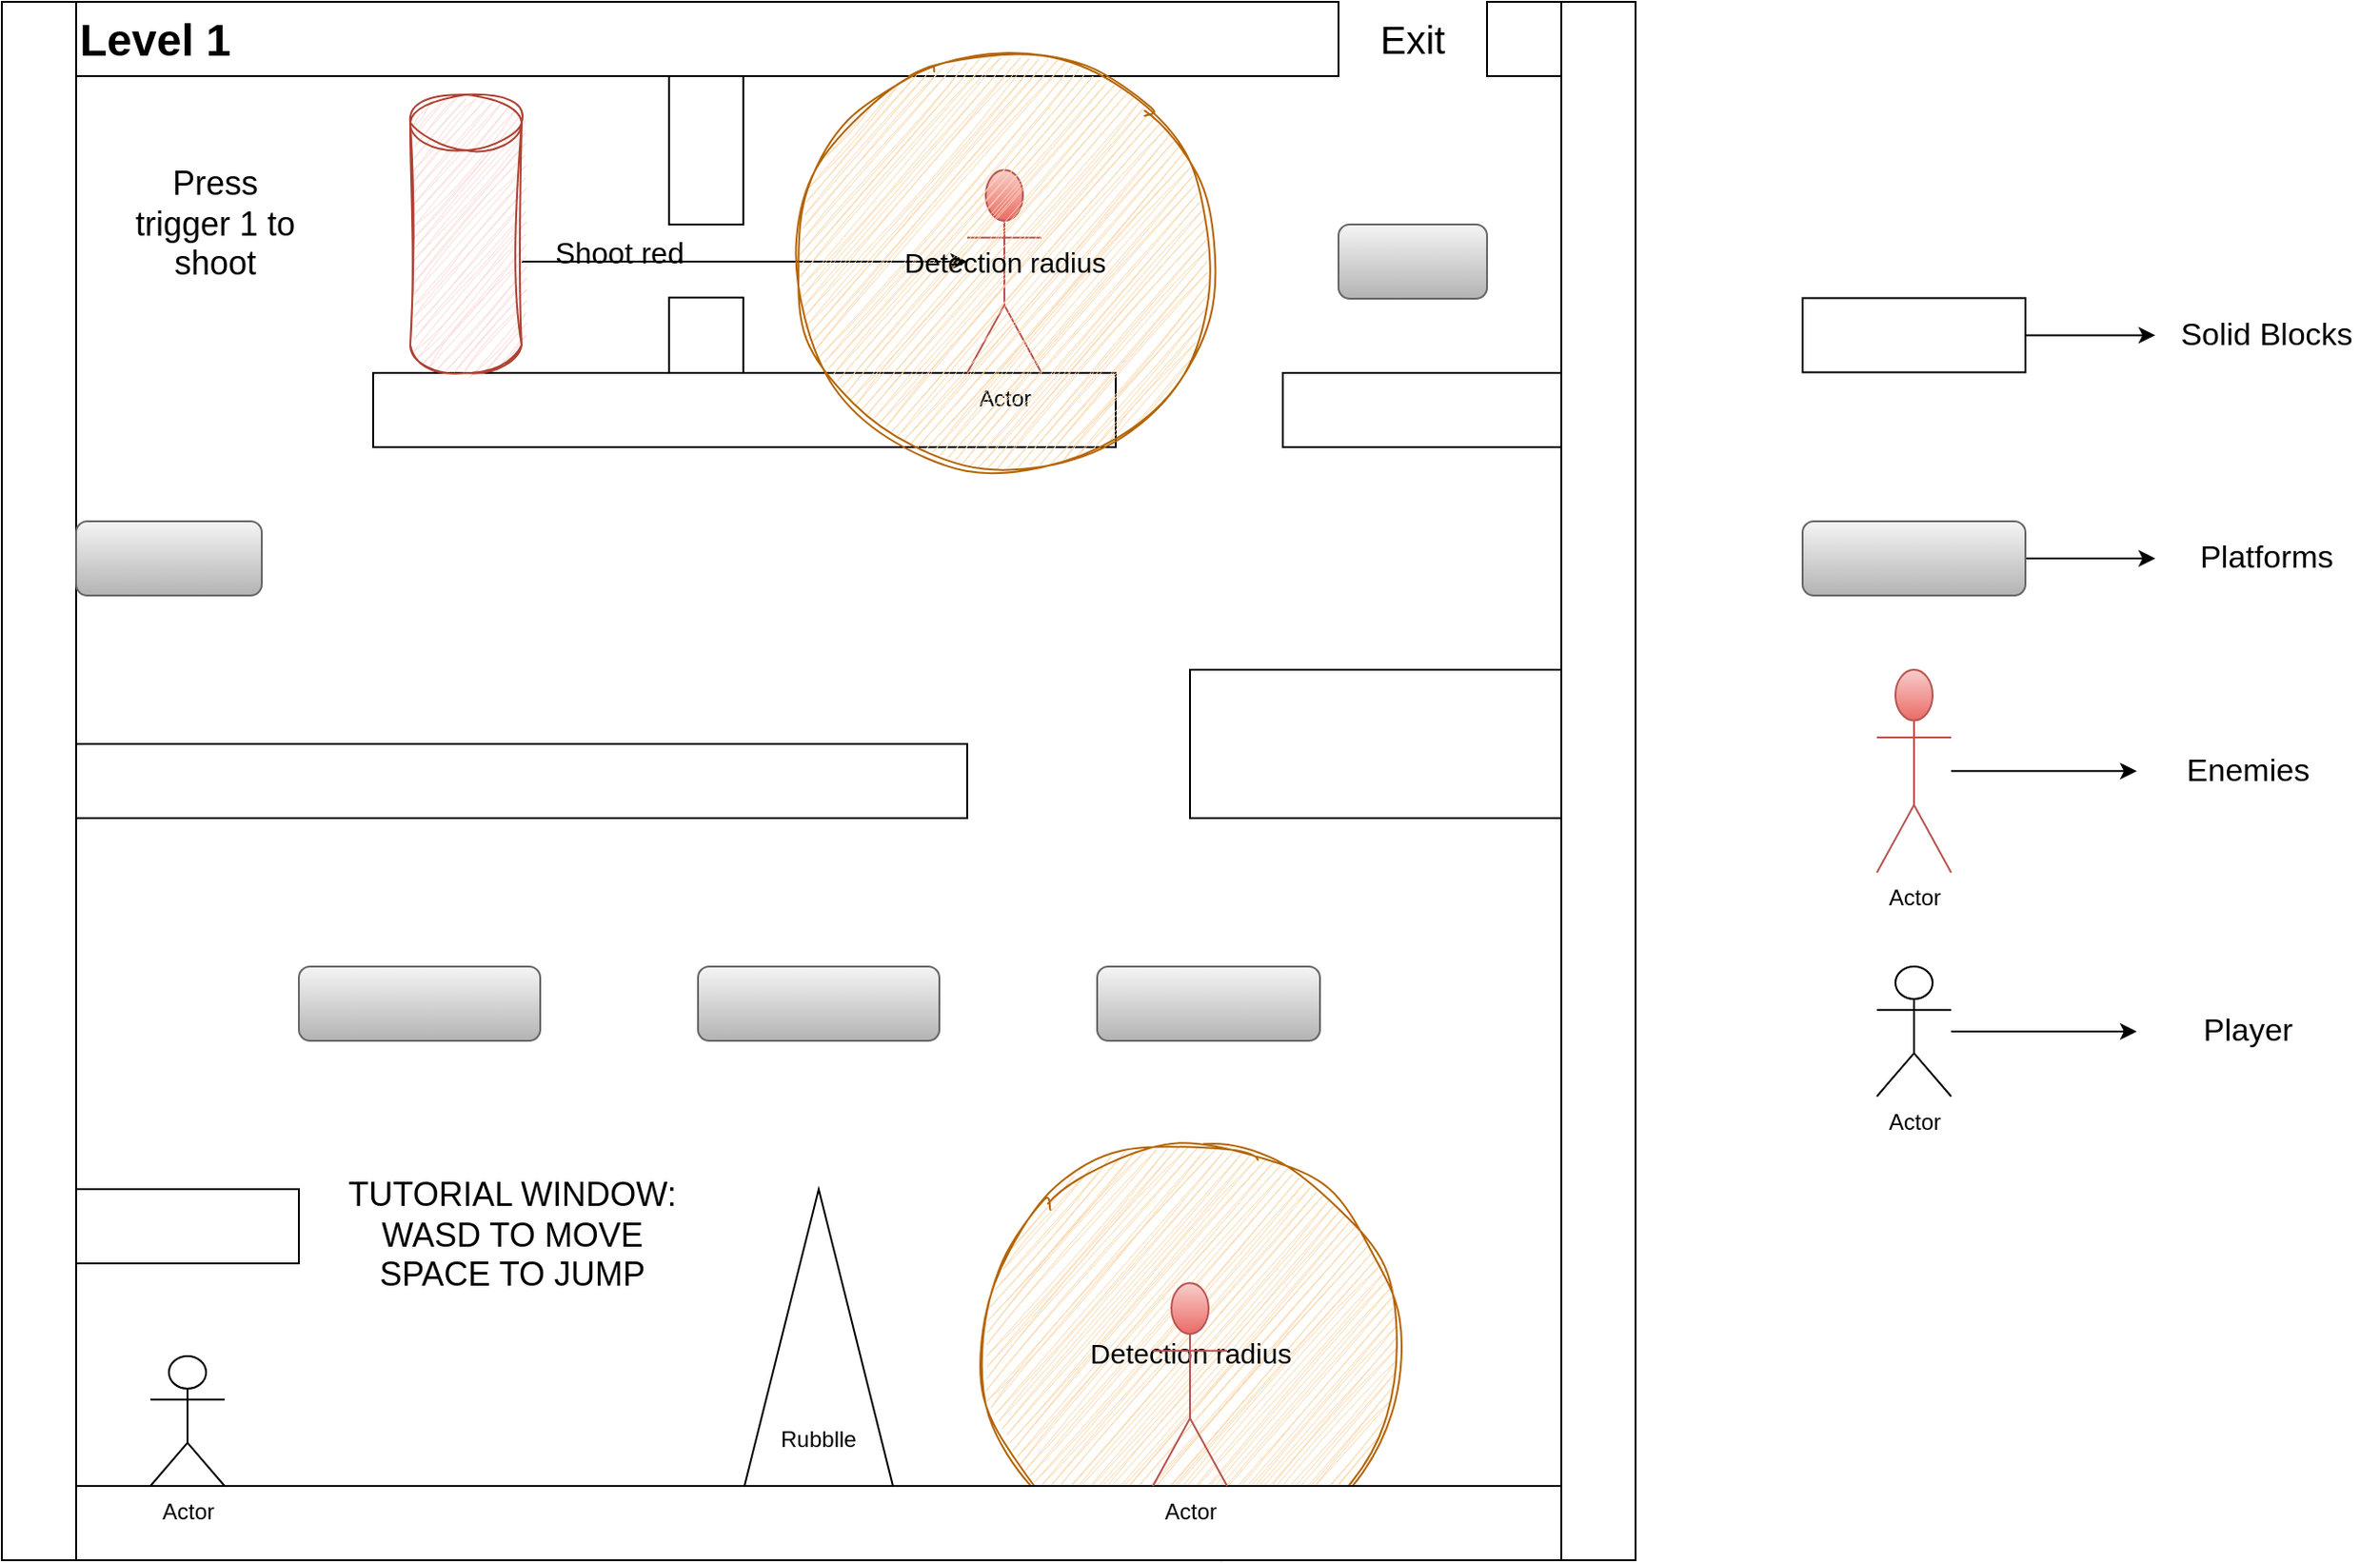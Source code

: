<mxfile version="24.4.9" type="device" pages="2">
  <diagram name="Page-1" id="8FTzDNvuM8sQC45usiKm">
    <mxGraphModel dx="1685" dy="869" grid="1" gridSize="10" guides="1" tooltips="1" connect="1" arrows="1" fold="1" page="1" pageScale="1" pageWidth="850" pageHeight="1100" math="0" shadow="0">
      <root>
        <mxCell id="0" />
        <mxCell id="1" parent="0" />
        <mxCell id="CszQ9GpSS3QGuANNsZSQ-55" value="&lt;font style=&quot;font-size: 15px;&quot;&gt;Detection radius&lt;/font&gt;" style="ellipse;whiteSpace=wrap;html=1;aspect=fixed;shadow=0;fillColor=#fad7ac;sketch=1;curveFitting=1;jiggle=2;strokeColor=#b46504;" vertex="1" parent="1">
          <mxGeometry x="527.5" y="615" width="225" height="225" as="geometry" />
        </mxCell>
        <mxCell id="y4vut1xwsYRLtzIjSQgU-1" value="" style="rounded=0;whiteSpace=wrap;html=1;" parent="1" vertex="1">
          <mxGeometry x="40" y="800" width="800" height="40" as="geometry" />
        </mxCell>
        <mxCell id="CszQ9GpSS3QGuANNsZSQ-2" value="" style="rounded=0;whiteSpace=wrap;html=1;rotation=-90;" vertex="1" parent="1">
          <mxGeometry x="440" y="400" width="840" height="40" as="geometry" />
        </mxCell>
        <mxCell id="CszQ9GpSS3QGuANNsZSQ-3" value="" style="rounded=0;whiteSpace=wrap;html=1;" vertex="1" parent="1">
          <mxGeometry x="40" width="680" height="40" as="geometry" />
        </mxCell>
        <mxCell id="CszQ9GpSS3QGuANNsZSQ-4" value="" style="rounded=0;whiteSpace=wrap;html=1;rotation=-90;" vertex="1" parent="1">
          <mxGeometry x="-400" y="400" width="840" height="40" as="geometry" />
        </mxCell>
        <mxCell id="CszQ9GpSS3QGuANNsZSQ-5" value="" style="rounded=0;whiteSpace=wrap;html=1;" vertex="1" parent="1">
          <mxGeometry x="800" width="40" height="40" as="geometry" />
        </mxCell>
        <mxCell id="CszQ9GpSS3QGuANNsZSQ-6" value="&lt;font style=&quot;font-size: 21px;&quot;&gt;Exit&lt;/font&gt;" style="text;html=1;align=center;verticalAlign=middle;whiteSpace=wrap;rounded=0;" vertex="1" parent="1">
          <mxGeometry x="720" width="80" height="40" as="geometry" />
        </mxCell>
        <mxCell id="CszQ9GpSS3QGuANNsZSQ-7" value="" style="rounded=0;whiteSpace=wrap;html=1;rotation=-90;" vertex="1" parent="1">
          <mxGeometry x="339.38" y="60.01" width="80" height="40" as="geometry" />
        </mxCell>
        <mxCell id="CszQ9GpSS3QGuANNsZSQ-8" value="" style="rounded=0;whiteSpace=wrap;html=1;" vertex="1" parent="1">
          <mxGeometry x="200" y="200" width="400" height="40" as="geometry" />
        </mxCell>
        <mxCell id="CszQ9GpSS3QGuANNsZSQ-10" value="" style="rounded=0;whiteSpace=wrap;html=1;" vertex="1" parent="1">
          <mxGeometry x="690" y="200" width="150" height="40" as="geometry" />
        </mxCell>
        <mxCell id="CszQ9GpSS3QGuANNsZSQ-11" value="" style="rounded=0;whiteSpace=wrap;html=1;" vertex="1" parent="1">
          <mxGeometry x="40" y="400" width="480" height="40" as="geometry" />
        </mxCell>
        <mxCell id="CszQ9GpSS3QGuANNsZSQ-12" value="" style="rounded=0;whiteSpace=wrap;html=1;" vertex="1" parent="1">
          <mxGeometry x="640" y="360" width="200" height="80" as="geometry" />
        </mxCell>
        <mxCell id="CszQ9GpSS3QGuANNsZSQ-13" value="Actor" style="shape=umlActor;verticalLabelPosition=bottom;verticalAlign=top;html=1;outlineConnect=0;fillColor=#f8cecc;strokeColor=#b85450;gradientColor=#ea6b66;" vertex="1" parent="1">
          <mxGeometry x="520" y="90.63" width="40" height="109.37" as="geometry" />
        </mxCell>
        <mxCell id="CszQ9GpSS3QGuANNsZSQ-17" value="" style="rounded=1;whiteSpace=wrap;html=1;fillColor=#f5f5f5;strokeColor=#666666;gradientColor=#b3b3b3;" vertex="1" parent="1">
          <mxGeometry x="40" y="280" width="100" height="40" as="geometry" />
        </mxCell>
        <mxCell id="CszQ9GpSS3QGuANNsZSQ-18" value="" style="rounded=1;whiteSpace=wrap;html=1;fillColor=#f5f5f5;strokeColor=#666666;gradientColor=#b3b3b3;" vertex="1" parent="1">
          <mxGeometry x="720" y="120" width="80" height="40" as="geometry" />
        </mxCell>
        <mxCell id="CszQ9GpSS3QGuANNsZSQ-20" value="" style="rounded=1;whiteSpace=wrap;html=1;fillColor=#f5f5f5;strokeColor=#666666;gradientColor=#b3b3b3;" vertex="1" parent="1">
          <mxGeometry x="590" y="520" width="120" height="40" as="geometry" />
        </mxCell>
        <mxCell id="CszQ9GpSS3QGuANNsZSQ-21" value="Actor" style="shape=umlActor;verticalLabelPosition=bottom;verticalAlign=top;html=1;outlineConnect=0;fillColor=none;strokeColor=default;shadow=0;" vertex="1" parent="1">
          <mxGeometry x="80" y="730" width="40" height="70" as="geometry" />
        </mxCell>
        <mxCell id="CszQ9GpSS3QGuANNsZSQ-22" value="Actor" style="shape=umlActor;verticalLabelPosition=bottom;verticalAlign=top;html=1;outlineConnect=0;fillColor=#f8cecc;strokeColor=#b85450;gradientColor=#ea6b66;" vertex="1" parent="1">
          <mxGeometry x="620" y="690.63" width="40" height="109.37" as="geometry" />
        </mxCell>
        <mxCell id="CszQ9GpSS3QGuANNsZSQ-23" value="" style="triangle;whiteSpace=wrap;html=1;rotation=-90;" vertex="1" parent="1">
          <mxGeometry x="360" y="680" width="160" height="80" as="geometry" />
        </mxCell>
        <mxCell id="CszQ9GpSS3QGuANNsZSQ-24" value="Rubblle" style="text;html=1;align=center;verticalAlign=middle;whiteSpace=wrap;rounded=0;" vertex="1" parent="1">
          <mxGeometry x="410" y="760" width="60" height="30" as="geometry" />
        </mxCell>
        <mxCell id="CszQ9GpSS3QGuANNsZSQ-25" value="" style="rounded=1;whiteSpace=wrap;html=1;fillColor=#f5f5f5;strokeColor=#666666;gradientColor=#b3b3b3;" vertex="1" parent="1">
          <mxGeometry x="160" y="520" width="130" height="40" as="geometry" />
        </mxCell>
        <mxCell id="CszQ9GpSS3QGuANNsZSQ-26" value="" style="rounded=1;whiteSpace=wrap;html=1;fillColor=#f5f5f5;strokeColor=#666666;gradientColor=#b3b3b3;" vertex="1" parent="1">
          <mxGeometry x="375" y="520" width="130" height="40" as="geometry" />
        </mxCell>
        <mxCell id="CszQ9GpSS3QGuANNsZSQ-27" value="" style="rounded=0;whiteSpace=wrap;html=1;" vertex="1" parent="1">
          <mxGeometry x="40" y="640" width="120" height="40" as="geometry" />
        </mxCell>
        <mxCell id="CszQ9GpSS3QGuANNsZSQ-30" value="" style="rounded=0;whiteSpace=wrap;html=1;rotation=-90;" vertex="1" parent="1">
          <mxGeometry x="359.07" y="159.69" width="40.62" height="40" as="geometry" />
        </mxCell>
        <mxCell id="CszQ9GpSS3QGuANNsZSQ-33" style="edgeStyle=orthogonalEdgeStyle;rounded=0;orthogonalLoop=1;jettySize=auto;html=1;" edge="1" parent="1" source="CszQ9GpSS3QGuANNsZSQ-32" target="CszQ9GpSS3QGuANNsZSQ-13">
          <mxGeometry relative="1" as="geometry">
            <Array as="points">
              <mxPoint x="430" y="140" />
              <mxPoint x="430" y="140" />
            </Array>
          </mxGeometry>
        </mxCell>
        <mxCell id="CszQ9GpSS3QGuANNsZSQ-32" value="" style="shape=cylinder3;whiteSpace=wrap;html=1;boundedLbl=1;backgroundOutline=1;size=15;fillColor=#fad9d5;strokeColor=#ae4132;sketch=1;curveFitting=1;jiggle=2;" vertex="1" parent="1">
          <mxGeometry x="220" y="50" width="60" height="150" as="geometry" />
        </mxCell>
        <mxCell id="CszQ9GpSS3QGuANNsZSQ-34" value="&lt;font style=&quot;font-size: 16px;&quot;&gt;Shoot red&amp;nbsp;&lt;/font&gt;" style="text;html=1;align=center;verticalAlign=middle;whiteSpace=wrap;rounded=0;" vertex="1" parent="1">
          <mxGeometry x="290" y="120" width="90" height="30" as="geometry" />
        </mxCell>
        <mxCell id="CszQ9GpSS3QGuANNsZSQ-39" value="&lt;h1 style=&quot;margin-top: 0px;&quot;&gt;Level 1&lt;/h1&gt;&lt;p&gt;&lt;br&gt;&lt;/p&gt;" style="text;html=1;whiteSpace=wrap;overflow=hidden;rounded=0;" vertex="1" parent="1">
          <mxGeometry x="40" width="180" height="40" as="geometry" />
        </mxCell>
        <mxCell id="CszQ9GpSS3QGuANNsZSQ-40" value="&lt;font style=&quot;font-size: 18px;&quot;&gt;TUTORIAL WINDOW:&lt;br&gt;WASD TO MOVE&lt;br&gt;SPACE TO JUMP&lt;/font&gt;" style="text;html=1;align=center;verticalAlign=middle;whiteSpace=wrap;rounded=0;" vertex="1" parent="1">
          <mxGeometry x="180" y="610" width="190" height="110" as="geometry" />
        </mxCell>
        <mxCell id="CszQ9GpSS3QGuANNsZSQ-41" value="&lt;font style=&quot;font-size: 18px;&quot;&gt;Press trigger 1 to shoot&lt;/font&gt;" style="text;html=1;align=center;verticalAlign=middle;whiteSpace=wrap;rounded=0;" vertex="1" parent="1">
          <mxGeometry x="70" y="80" width="90" height="80" as="geometry" />
        </mxCell>
        <mxCell id="CszQ9GpSS3QGuANNsZSQ-54" style="edgeStyle=orthogonalEdgeStyle;rounded=0;orthogonalLoop=1;jettySize=auto;html=1;" edge="1" parent="1" source="CszQ9GpSS3QGuANNsZSQ-42" target="CszQ9GpSS3QGuANNsZSQ-46">
          <mxGeometry relative="1" as="geometry" />
        </mxCell>
        <mxCell id="CszQ9GpSS3QGuANNsZSQ-42" value="" style="rounded=0;whiteSpace=wrap;html=1;" vertex="1" parent="1">
          <mxGeometry x="970" y="159.69" width="120" height="40" as="geometry" />
        </mxCell>
        <mxCell id="CszQ9GpSS3QGuANNsZSQ-53" style="edgeStyle=orthogonalEdgeStyle;rounded=0;orthogonalLoop=1;jettySize=auto;html=1;" edge="1" parent="1" source="CszQ9GpSS3QGuANNsZSQ-43" target="CszQ9GpSS3QGuANNsZSQ-47">
          <mxGeometry relative="1" as="geometry" />
        </mxCell>
        <mxCell id="CszQ9GpSS3QGuANNsZSQ-43" value="" style="rounded=1;whiteSpace=wrap;html=1;fillColor=#f5f5f5;strokeColor=#666666;gradientColor=#b3b3b3;" vertex="1" parent="1">
          <mxGeometry x="970" y="280" width="120" height="40" as="geometry" />
        </mxCell>
        <mxCell id="CszQ9GpSS3QGuANNsZSQ-52" style="edgeStyle=orthogonalEdgeStyle;rounded=0;orthogonalLoop=1;jettySize=auto;html=1;" edge="1" parent="1" source="CszQ9GpSS3QGuANNsZSQ-44" target="CszQ9GpSS3QGuANNsZSQ-48">
          <mxGeometry relative="1" as="geometry" />
        </mxCell>
        <mxCell id="CszQ9GpSS3QGuANNsZSQ-44" value="Actor" style="shape=umlActor;verticalLabelPosition=bottom;verticalAlign=top;html=1;outlineConnect=0;fillColor=#f8cecc;strokeColor=#b85450;gradientColor=#ea6b66;" vertex="1" parent="1">
          <mxGeometry x="1010" y="360" width="40" height="109.37" as="geometry" />
        </mxCell>
        <mxCell id="CszQ9GpSS3QGuANNsZSQ-51" style="edgeStyle=orthogonalEdgeStyle;rounded=0;orthogonalLoop=1;jettySize=auto;html=1;" edge="1" parent="1" source="CszQ9GpSS3QGuANNsZSQ-45" target="CszQ9GpSS3QGuANNsZSQ-49">
          <mxGeometry relative="1" as="geometry" />
        </mxCell>
        <mxCell id="CszQ9GpSS3QGuANNsZSQ-45" value="Actor" style="shape=umlActor;verticalLabelPosition=bottom;verticalAlign=top;html=1;outlineConnect=0;fillColor=none;strokeColor=default;shadow=0;" vertex="1" parent="1">
          <mxGeometry x="1010" y="520" width="40" height="70" as="geometry" />
        </mxCell>
        <mxCell id="CszQ9GpSS3QGuANNsZSQ-46" value="&lt;font style=&quot;font-size: 17px;&quot;&gt;Solid Blocks&lt;/font&gt;" style="text;html=1;align=center;verticalAlign=middle;whiteSpace=wrap;rounded=0;" vertex="1" parent="1">
          <mxGeometry x="1160" y="164.69" width="120" height="30" as="geometry" />
        </mxCell>
        <mxCell id="CszQ9GpSS3QGuANNsZSQ-47" value="&lt;font style=&quot;font-size: 17px;&quot;&gt;Platforms&lt;/font&gt;" style="text;html=1;align=center;verticalAlign=middle;whiteSpace=wrap;rounded=0;" vertex="1" parent="1">
          <mxGeometry x="1160" y="285" width="120" height="30" as="geometry" />
        </mxCell>
        <mxCell id="CszQ9GpSS3QGuANNsZSQ-48" value="&lt;font style=&quot;font-size: 17px;&quot;&gt;Enemies&lt;/font&gt;" style="text;html=1;align=center;verticalAlign=middle;whiteSpace=wrap;rounded=0;" vertex="1" parent="1">
          <mxGeometry x="1150" y="399.69" width="120" height="30" as="geometry" />
        </mxCell>
        <mxCell id="CszQ9GpSS3QGuANNsZSQ-49" value="&lt;font style=&quot;font-size: 17px;&quot;&gt;Player&lt;/font&gt;" style="text;html=1;align=center;verticalAlign=middle;whiteSpace=wrap;rounded=0;" vertex="1" parent="1">
          <mxGeometry x="1150" y="540" width="120" height="30" as="geometry" />
        </mxCell>
        <mxCell id="CszQ9GpSS3QGuANNsZSQ-56" value="&lt;font style=&quot;font-size: 15px;&quot;&gt;Detection radius&lt;/font&gt;" style="ellipse;whiteSpace=wrap;html=1;aspect=fixed;shadow=0;fillColor=#fad7ac;sketch=1;curveFitting=1;jiggle=2;strokeColor=#b46504;" vertex="1" parent="1">
          <mxGeometry x="427.5" y="27.5" width="225" height="225" as="geometry" />
        </mxCell>
      </root>
    </mxGraphModel>
  </diagram>
  <diagram id="qVbyO26aUY9yAsBZumLY" name="Page-2">
    <mxGraphModel dx="1685" dy="869" grid="1" gridSize="10" guides="1" tooltips="1" connect="1" arrows="1" fold="1" page="1" pageScale="1" pageWidth="850" pageHeight="1100" math="0" shadow="0">
      <root>
        <mxCell id="0" />
        <mxCell id="1" parent="0" />
        <mxCell id="zTUaWO1CsLKPoRh33d7K-1" value="" style="rounded=0;whiteSpace=wrap;html=1;" vertex="1" parent="1">
          <mxGeometry x="40" y="800" width="670" height="40" as="geometry" />
        </mxCell>
        <mxCell id="zTUaWO1CsLKPoRh33d7K-2" value="" style="rounded=0;whiteSpace=wrap;html=1;rotation=-90;" vertex="1" parent="1">
          <mxGeometry x="440" y="400" width="840" height="40" as="geometry" />
        </mxCell>
        <mxCell id="zTUaWO1CsLKPoRh33d7K-3" value="" style="rounded=0;whiteSpace=wrap;html=1;" vertex="1" parent="1">
          <mxGeometry x="40" width="360" height="40" as="geometry" />
        </mxCell>
        <mxCell id="zTUaWO1CsLKPoRh33d7K-4" value="" style="rounded=0;whiteSpace=wrap;html=1;rotation=-90;" vertex="1" parent="1">
          <mxGeometry x="-400" y="400" width="840" height="40" as="geometry" />
        </mxCell>
        <mxCell id="zTUaWO1CsLKPoRh33d7K-5" value="" style="rounded=0;whiteSpace=wrap;html=1;" vertex="1" parent="1">
          <mxGeometry x="480" width="360" height="40" as="geometry" />
        </mxCell>
        <mxCell id="HPD71jSSJwNRyIHD9HhZ-1" value="&lt;h1 style=&quot;margin-top: 0px;&quot;&gt;Level 2&lt;/h1&gt;&lt;div&gt;&lt;br&gt;&lt;/div&gt;" style="text;html=1;whiteSpace=wrap;overflow=hidden;rounded=0;" vertex="1" parent="1">
          <mxGeometry x="40" width="180" height="40" as="geometry" />
        </mxCell>
        <mxCell id="py-dPy5ktfWFGSbdnnJj-1" value="&lt;font style=&quot;font-size: 21px;&quot;&gt;Exit&lt;/font&gt;" style="text;html=1;align=center;verticalAlign=middle;whiteSpace=wrap;rounded=0;" vertex="1" parent="1">
          <mxGeometry x="400" width="80" height="40" as="geometry" />
        </mxCell>
        <mxCell id="dycgMR121BdtzM1yIcLp-1" value="" style="rounded=1;whiteSpace=wrap;html=1;fillColor=#f5f5f5;strokeColor=#666666;gradientColor=#b3b3b3;" vertex="1" parent="1">
          <mxGeometry x="220" y="600" width="100" height="40" as="geometry" />
        </mxCell>
        <mxCell id="dycgMR121BdtzM1yIcLp-2" value="" style="rounded=0;whiteSpace=wrap;html=1;" vertex="1" parent="1">
          <mxGeometry x="800" y="800" width="40" height="40" as="geometry" />
        </mxCell>
        <mxCell id="ESfaqWXl8yxCb0UThzvr-1" value="" style="rounded=0;whiteSpace=wrap;html=1;" vertex="1" parent="1">
          <mxGeometry x="710" y="800" width="90" height="40" as="geometry" />
        </mxCell>
        <mxCell id="2X6sF0WocJp9ePP195fg-1" value="Actor" style="shape=umlActor;verticalLabelPosition=bottom;verticalAlign=top;html=1;outlineConnect=0;fillColor=none;strokeColor=default;shadow=0;" vertex="1" parent="1">
          <mxGeometry x="735" y="720" width="40" height="70" as="geometry" />
        </mxCell>
        <mxCell id="2X6sF0WocJp9ePP195fg-2" value="" style="rounded=1;whiteSpace=wrap;html=1;fillColor=#f5f5f5;strokeColor=#666666;gradientColor=#b3b3b3;" vertex="1" parent="1">
          <mxGeometry x="390" y="690" width="100" height="40" as="geometry" />
        </mxCell>
        <mxCell id="2X6sF0WocJp9ePP195fg-3" value="" style="rounded=1;whiteSpace=wrap;html=1;fillColor=#f5f5f5;strokeColor=#666666;gradientColor=#b3b3b3;" vertex="1" parent="1">
          <mxGeometry x="560" y="600" width="100" height="40" as="geometry" />
        </mxCell>
        <mxCell id="gswvvjSvo74UUcyaMJbd-1" value="" style="rounded=1;whiteSpace=wrap;html=1;fillColor=#f5f5f5;strokeColor=#666666;gradientColor=#b3b3b3;" vertex="1" parent="1">
          <mxGeometry x="320" y="510" width="240" height="40" as="geometry" />
        </mxCell>
        <mxCell id="gswvvjSvo74UUcyaMJbd-2" value="" style="rounded=1;whiteSpace=wrap;html=1;fillColor=#f5f5f5;strokeColor=#666666;gradientColor=#b3b3b3;" vertex="1" parent="1">
          <mxGeometry x="70" y="267.5" width="100" height="40" as="geometry" />
        </mxCell>
        <mxCell id="gswvvjSvo74UUcyaMJbd-3" value="" style="rounded=1;whiteSpace=wrap;html=1;fillColor=#f5f5f5;strokeColor=#666666;gradientColor=#b3b3b3;" vertex="1" parent="1">
          <mxGeometry x="210" y="360.63" width="100" height="40" as="geometry" />
        </mxCell>
        <mxCell id="E7TswgdaqP64ouINd_bJ-1" value="&lt;font style=&quot;font-size: 15px;&quot;&gt;Detection radius&lt;/font&gt;" style="ellipse;whiteSpace=wrap;html=1;aspect=fixed;shadow=0;fillColor=#fad7ac;sketch=1;curveFitting=1;jiggle=2;strokeColor=#b46504;" vertex="1" parent="1">
          <mxGeometry x="325" y="325" width="225" height="225" as="geometry" />
        </mxCell>
        <mxCell id="E7TswgdaqP64ouINd_bJ-2" value="Actor" style="shape=umlActor;verticalLabelPosition=bottom;verticalAlign=top;html=1;outlineConnect=0;fillColor=#f8cecc;strokeColor=#b85450;gradientColor=#ea6b66;" vertex="1" parent="1">
          <mxGeometry x="417.5" y="400.63" width="40" height="109.37" as="geometry" />
        </mxCell>
        <mxCell id="PSTLotIkVV0KnsmYTcFG-1" value="" style="shape=cylinder3;whiteSpace=wrap;html=1;boundedLbl=1;backgroundOutline=1;size=15;fillColor=#fad9d5;strokeColor=#ae4132;sketch=1;curveFitting=1;jiggle=2;" vertex="1" parent="1">
          <mxGeometry x="590" y="40" width="60" height="360" as="geometry" />
        </mxCell>
        <mxCell id="PSTLotIkVV0KnsmYTcFG-3" value="" style="rounded=0;whiteSpace=wrap;html=1;" vertex="1" parent="1">
          <mxGeometry x="560" y="400" width="120" height="40" as="geometry" />
        </mxCell>
        <mxCell id="PSTLotIkVV0KnsmYTcFG-4" value="" style="rounded=1;whiteSpace=wrap;html=1;fillColor=#f5f5f5;strokeColor=#666666;gradientColor=#b3b3b3;" vertex="1" parent="1">
          <mxGeometry x="700" y="500" width="100" height="40" as="geometry" />
        </mxCell>
        <mxCell id="PSTLotIkVV0KnsmYTcFG-5" value="" style="rounded=1;whiteSpace=wrap;html=1;fillColor=#f5f5f5;strokeColor=#666666;gradientColor=#b3b3b3;" vertex="1" parent="1">
          <mxGeometry x="80" y="480" width="100" height="40" as="geometry" />
        </mxCell>
        <mxCell id="PSTLotIkVV0KnsmYTcFG-6" value="" style="rounded=1;whiteSpace=wrap;html=1;fillColor=#f5f5f5;strokeColor=#666666;gradientColor=#b3b3b3;" vertex="1" parent="1">
          <mxGeometry x="390" y="120" width="100" height="40" as="geometry" />
        </mxCell>
        <mxCell id="PSTLotIkVV0KnsmYTcFG-8" value="" style="shape=flexArrow;endArrow=classic;startArrow=classic;html=1;rounded=0;entryX=1.018;entryY=0.58;entryDx=0;entryDy=0;entryPerimeter=0;exitX=-0.001;exitY=0.58;exitDx=0;exitDy=0;exitPerimeter=0;" edge="1" parent="1" source="E7TswgdaqP64ouINd_bJ-1" target="E7TswgdaqP64ouINd_bJ-1">
          <mxGeometry width="100" height="100" relative="1" as="geometry">
            <mxPoint x="375" y="454.73" as="sourcePoint" />
            <mxPoint x="515" y="454.91" as="targetPoint" />
          </mxGeometry>
        </mxCell>
        <mxCell id="PSTLotIkVV0KnsmYTcFG-9" value="" style="rounded=1;whiteSpace=wrap;html=1;fillColor=#f5f5f5;strokeColor=#666666;gradientColor=#b3b3b3;" vertex="1" parent="1">
          <mxGeometry x="210" y="160" width="100" height="40" as="geometry" />
        </mxCell>
        <mxCell id="PSTLotIkVV0KnsmYTcFG-11" style="edgeStyle=orthogonalEdgeStyle;rounded=0;orthogonalLoop=1;jettySize=auto;html=1;entryX=0.5;entryY=0;entryDx=0;entryDy=0;" edge="1" parent="1" source="PSTLotIkVV0KnsmYTcFG-10" target="E7TswgdaqP64ouINd_bJ-1">
          <mxGeometry relative="1" as="geometry" />
        </mxCell>
        <mxCell id="PSTLotIkVV0KnsmYTcFG-10" value="&lt;span style=&quot;font-size: 18px;&quot;&gt;Enemy patrol&lt;br&gt;Killing it its optional but safer in order to beat the level&lt;/span&gt;" style="text;html=1;align=center;verticalAlign=middle;whiteSpace=wrap;rounded=0;" vertex="1" parent="1">
          <mxGeometry x="315" y="220" width="250" height="30" as="geometry" />
        </mxCell>
      </root>
    </mxGraphModel>
  </diagram>
</mxfile>

